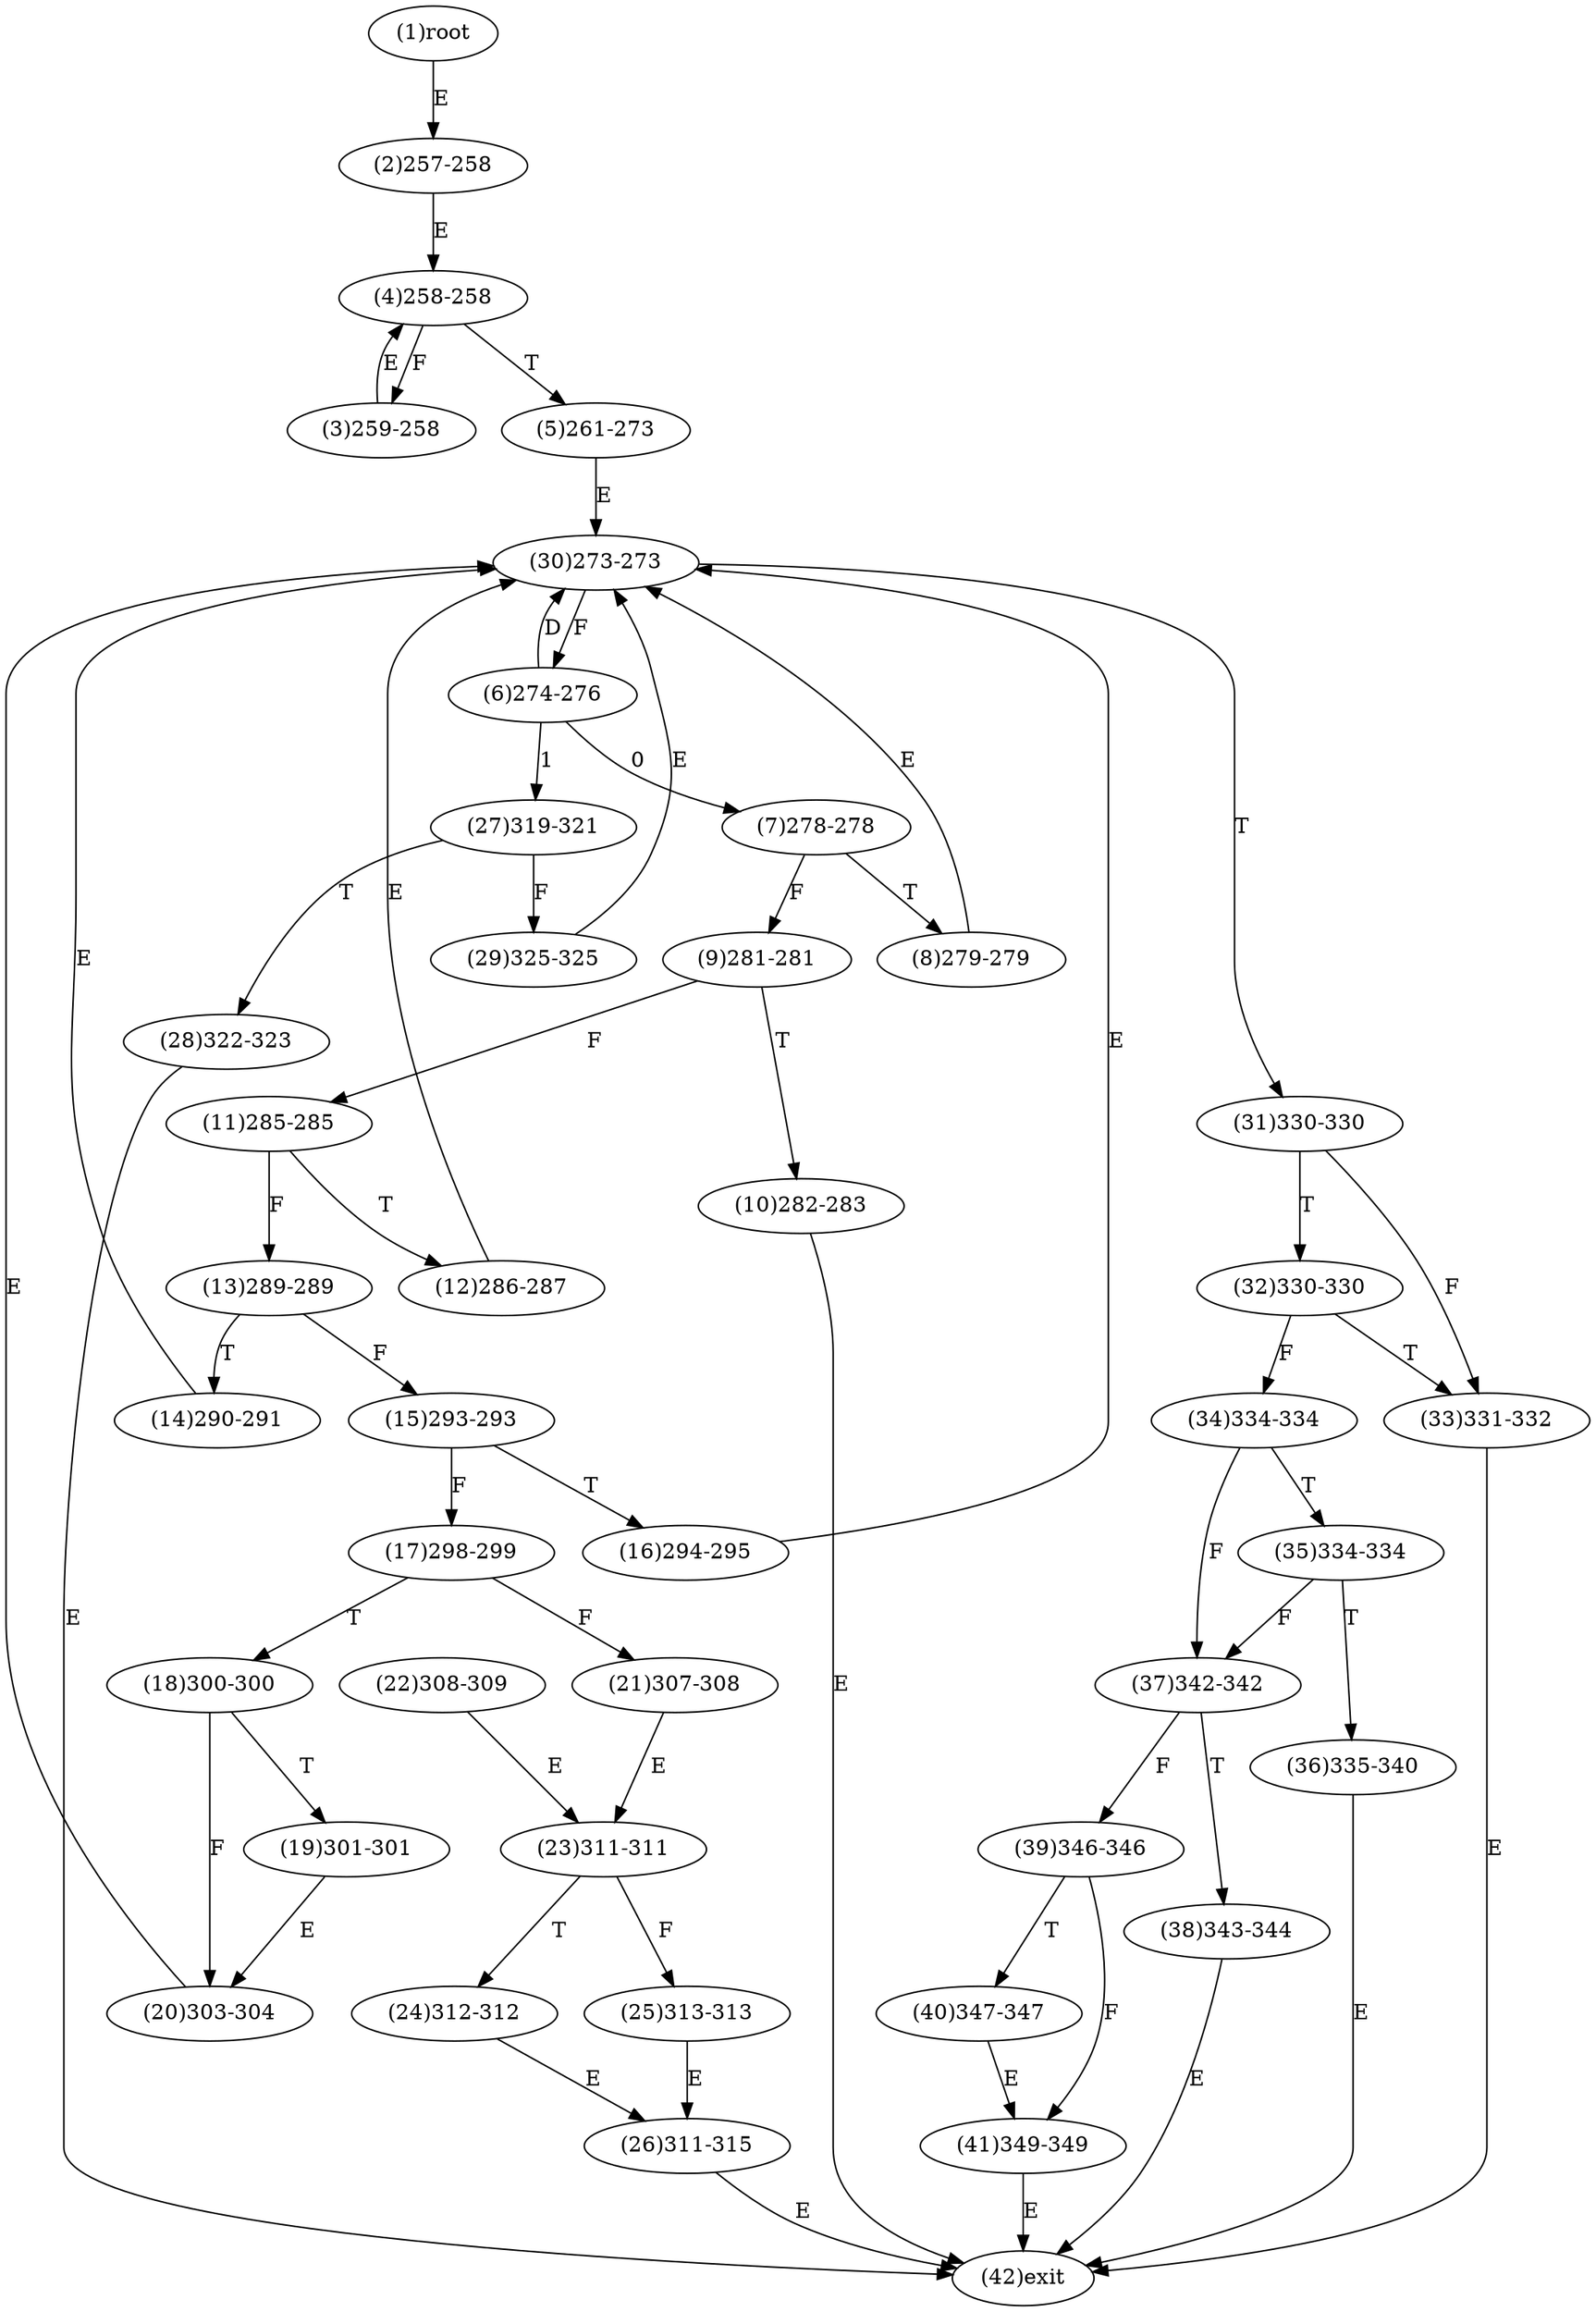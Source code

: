 digraph "" { 
1[ label="(1)root"];
2[ label="(2)257-258"];
3[ label="(3)259-258"];
4[ label="(4)258-258"];
5[ label="(5)261-273"];
6[ label="(6)274-276"];
7[ label="(7)278-278"];
8[ label="(8)279-279"];
9[ label="(9)281-281"];
10[ label="(10)282-283"];
11[ label="(11)285-285"];
12[ label="(12)286-287"];
13[ label="(13)289-289"];
14[ label="(14)290-291"];
15[ label="(15)293-293"];
17[ label="(17)298-299"];
16[ label="(16)294-295"];
19[ label="(19)301-301"];
18[ label="(18)300-300"];
21[ label="(21)307-308"];
20[ label="(20)303-304"];
23[ label="(23)311-311"];
22[ label="(22)308-309"];
25[ label="(25)313-313"];
24[ label="(24)312-312"];
27[ label="(27)319-321"];
26[ label="(26)311-315"];
29[ label="(29)325-325"];
28[ label="(28)322-323"];
31[ label="(31)330-330"];
30[ label="(30)273-273"];
34[ label="(34)334-334"];
35[ label="(35)334-334"];
32[ label="(32)330-330"];
33[ label="(33)331-332"];
38[ label="(38)343-344"];
39[ label="(39)346-346"];
36[ label="(36)335-340"];
37[ label="(37)342-342"];
42[ label="(42)exit"];
40[ label="(40)347-347"];
41[ label="(41)349-349"];
1->2[ label="E"];
2->4[ label="E"];
3->4[ label="E"];
4->3[ label="F"];
4->5[ label="T"];
5->30[ label="E"];
6->7[ label="0"];
6->27[ label="1"];
6->30[ label="D"];
7->9[ label="F"];
7->8[ label="T"];
8->30[ label="E"];
9->11[ label="F"];
9->10[ label="T"];
10->42[ label="E"];
11->13[ label="F"];
11->12[ label="T"];
12->30[ label="E"];
13->15[ label="F"];
13->14[ label="T"];
14->30[ label="E"];
15->17[ label="F"];
15->16[ label="T"];
16->30[ label="E"];
17->21[ label="F"];
17->18[ label="T"];
18->20[ label="F"];
18->19[ label="T"];
19->20[ label="E"];
20->30[ label="E"];
21->23[ label="E"];
22->23[ label="E"];
23->25[ label="F"];
23->24[ label="T"];
24->26[ label="E"];
25->26[ label="E"];
26->42[ label="E"];
27->29[ label="F"];
27->28[ label="T"];
28->42[ label="E"];
29->30[ label="E"];
30->6[ label="F"];
30->31[ label="T"];
31->33[ label="F"];
31->32[ label="T"];
32->34[ label="F"];
32->33[ label="T"];
33->42[ label="E"];
34->37[ label="F"];
34->35[ label="T"];
35->37[ label="F"];
35->36[ label="T"];
36->42[ label="E"];
37->39[ label="F"];
37->38[ label="T"];
38->42[ label="E"];
39->41[ label="F"];
39->40[ label="T"];
40->41[ label="E"];
41->42[ label="E"];
}